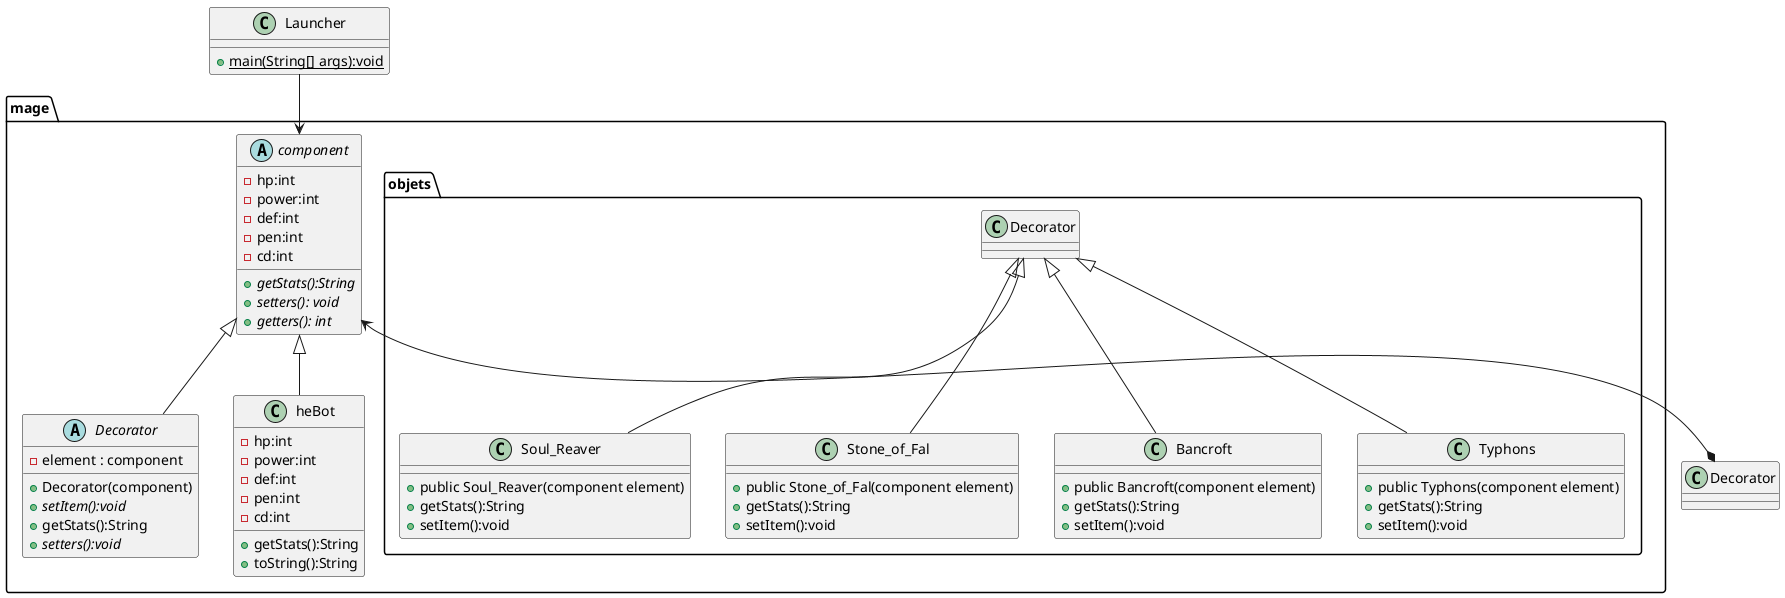 @startuml

package mage{
    Abstract component{
        -hp:int
        -power:int
        -def:int
        -pen:int
        -cd:int
        +getStats():String {Abstract}
        +setters(): void {Abstract}
        +getters(): int {Abstract}
    }
    
    Abstract Decorator extends component{
        -element : component
        +Decorator(component)
        +setItem():void {Abstract}
        +getStats():String
        +setters():void {Abstract}
        
    }
    
    class heBot extends component{
        -hp:int
        -power:int
        -def:int
        -pen:int
        -cd:int
        +getStats():String
        +toString():String
    }
    
    package objets{
        class Bancroft extends Decorator{
        +public Bancroft(component element)
        +getStats():String
        +setItem():void
        }
        class Typhons extends Decorator{
        +public Typhons(component element)
        +getStats():String
        +setItem():void
        }
        class Soul_Reaver extends Decorator{
        +public Soul_Reaver(component element)
        +getStats():String
        +setItem():void
        }
        class Stone_of_Fal extends Decorator{
        +public Stone_of_Fal(component element)
        +getStats():String
        +setItem():void
        }
    }
}

class Launcher{
    +main(String[] args):void {static}
}

Launcher --> component
component <--* Decorator
@enduml